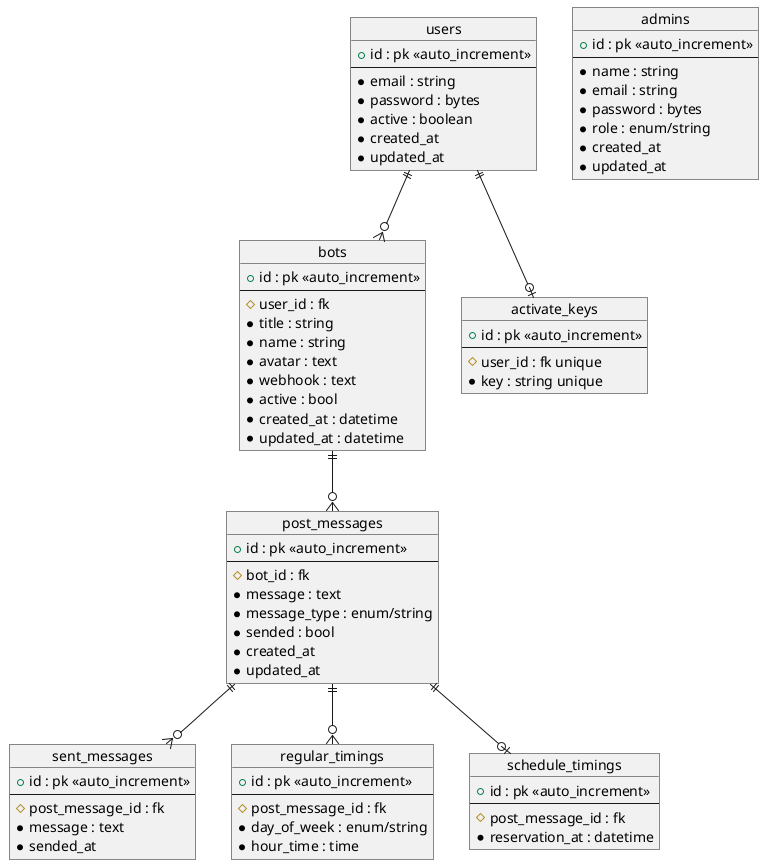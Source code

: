 @startuml er

object bots {
    + id : pk <<auto_increment>>
    --
    # user_id : fk
    * title : string
    * name : string
    * avatar : text
    * webhook : text
    * active : bool
    * created_at : datetime
    * updated_at : datetime
}

object post_messages {
    + id : pk <<auto_increment>>
    --
    # bot_id : fk
    * message : text
    * message_type : enum/string
    * sended : bool
    * created_at
    * updated_at
}

object sent_messages {
    + id : pk <<auto_increment>>
    --
    # post_message_id : fk
    * message : text
    * sended_at
}

object regular_timings {
    + id : pk <<auto_increment>>
    --
    # post_message_id : fk
    * day_of_week : enum/string
    * hour_time : time
}

object schedule_timings {
    + id : pk <<auto_increment>>
    --
    # post_message_id : fk
    * reservation_at : datetime
}


object admins {
    + id : pk <<auto_increment>>
    --
    * name : string
    * email : string
    * password : bytes
    * role : enum/string
    * created_at
    * updated_at
}

object users {
    + id : pk <<auto_increment>>
    --
    * email : string
    * password : bytes
    * active : boolean
    * created_at
    * updated_at
}

object activate_keys {
    + id : pk <<auto_increment>>
    --
    # user_id : fk unique
    * key : string unique
}

users ||--o| activate_keys
users ||--o{ bots
bots ||--o{ post_messages
post_messages ||--o{ regular_timings
post_messages ||--o| schedule_timings
post_messages ||--o{ sent_messages
@enduml
